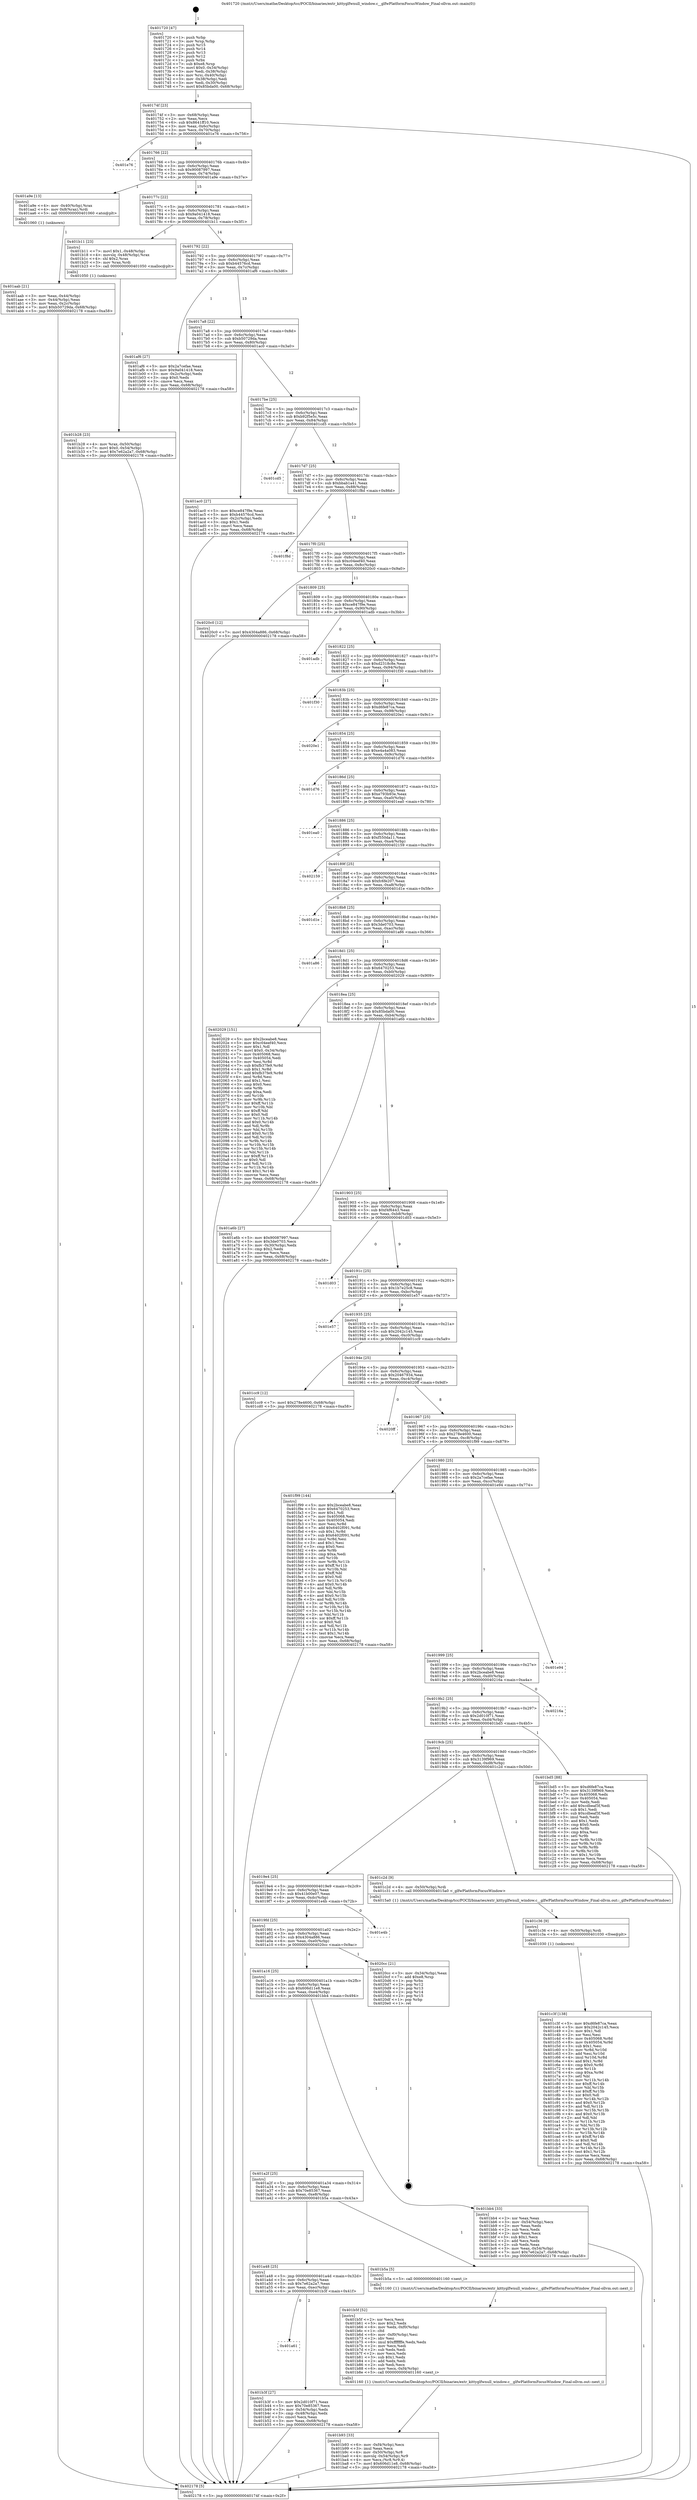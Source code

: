 digraph "0x401720" {
  label = "0x401720 (/mnt/c/Users/mathe/Desktop/tcc/POCII/binaries/extr_kittyglfwnull_window.c__glfwPlatformFocusWindow_Final-ollvm.out::main(0))"
  labelloc = "t"
  node[shape=record]

  Entry [label="",width=0.3,height=0.3,shape=circle,fillcolor=black,style=filled]
  "0x40174f" [label="{
     0x40174f [23]\l
     | [instrs]\l
     &nbsp;&nbsp;0x40174f \<+3\>: mov -0x68(%rbp),%eax\l
     &nbsp;&nbsp;0x401752 \<+2\>: mov %eax,%ecx\l
     &nbsp;&nbsp;0x401754 \<+6\>: sub $0x8641ff10,%ecx\l
     &nbsp;&nbsp;0x40175a \<+3\>: mov %eax,-0x6c(%rbp)\l
     &nbsp;&nbsp;0x40175d \<+3\>: mov %ecx,-0x70(%rbp)\l
     &nbsp;&nbsp;0x401760 \<+6\>: je 0000000000401e76 \<main+0x756\>\l
  }"]
  "0x401e76" [label="{
     0x401e76\l
  }", style=dashed]
  "0x401766" [label="{
     0x401766 [22]\l
     | [instrs]\l
     &nbsp;&nbsp;0x401766 \<+5\>: jmp 000000000040176b \<main+0x4b\>\l
     &nbsp;&nbsp;0x40176b \<+3\>: mov -0x6c(%rbp),%eax\l
     &nbsp;&nbsp;0x40176e \<+5\>: sub $0x90087997,%eax\l
     &nbsp;&nbsp;0x401773 \<+3\>: mov %eax,-0x74(%rbp)\l
     &nbsp;&nbsp;0x401776 \<+6\>: je 0000000000401a9e \<main+0x37e\>\l
  }"]
  Exit [label="",width=0.3,height=0.3,shape=circle,fillcolor=black,style=filled,peripheries=2]
  "0x401a9e" [label="{
     0x401a9e [13]\l
     | [instrs]\l
     &nbsp;&nbsp;0x401a9e \<+4\>: mov -0x40(%rbp),%rax\l
     &nbsp;&nbsp;0x401aa2 \<+4\>: mov 0x8(%rax),%rdi\l
     &nbsp;&nbsp;0x401aa6 \<+5\>: call 0000000000401060 \<atoi@plt\>\l
     | [calls]\l
     &nbsp;&nbsp;0x401060 \{1\} (unknown)\l
  }"]
  "0x40177c" [label="{
     0x40177c [22]\l
     | [instrs]\l
     &nbsp;&nbsp;0x40177c \<+5\>: jmp 0000000000401781 \<main+0x61\>\l
     &nbsp;&nbsp;0x401781 \<+3\>: mov -0x6c(%rbp),%eax\l
     &nbsp;&nbsp;0x401784 \<+5\>: sub $0x9a041418,%eax\l
     &nbsp;&nbsp;0x401789 \<+3\>: mov %eax,-0x78(%rbp)\l
     &nbsp;&nbsp;0x40178c \<+6\>: je 0000000000401b11 \<main+0x3f1\>\l
  }"]
  "0x401c3f" [label="{
     0x401c3f [138]\l
     | [instrs]\l
     &nbsp;&nbsp;0x401c3f \<+5\>: mov $0xd6fe87ca,%eax\l
     &nbsp;&nbsp;0x401c44 \<+5\>: mov $0x2042c145,%ecx\l
     &nbsp;&nbsp;0x401c49 \<+2\>: mov $0x1,%dl\l
     &nbsp;&nbsp;0x401c4b \<+2\>: xor %esi,%esi\l
     &nbsp;&nbsp;0x401c4d \<+8\>: mov 0x405068,%r8d\l
     &nbsp;&nbsp;0x401c55 \<+8\>: mov 0x405054,%r9d\l
     &nbsp;&nbsp;0x401c5d \<+3\>: sub $0x1,%esi\l
     &nbsp;&nbsp;0x401c60 \<+3\>: mov %r8d,%r10d\l
     &nbsp;&nbsp;0x401c63 \<+3\>: add %esi,%r10d\l
     &nbsp;&nbsp;0x401c66 \<+4\>: imul %r10d,%r8d\l
     &nbsp;&nbsp;0x401c6a \<+4\>: and $0x1,%r8d\l
     &nbsp;&nbsp;0x401c6e \<+4\>: cmp $0x0,%r8d\l
     &nbsp;&nbsp;0x401c72 \<+4\>: sete %r11b\l
     &nbsp;&nbsp;0x401c76 \<+4\>: cmp $0xa,%r9d\l
     &nbsp;&nbsp;0x401c7a \<+3\>: setl %bl\l
     &nbsp;&nbsp;0x401c7d \<+3\>: mov %r11b,%r14b\l
     &nbsp;&nbsp;0x401c80 \<+4\>: xor $0xff,%r14b\l
     &nbsp;&nbsp;0x401c84 \<+3\>: mov %bl,%r15b\l
     &nbsp;&nbsp;0x401c87 \<+4\>: xor $0xff,%r15b\l
     &nbsp;&nbsp;0x401c8b \<+3\>: xor $0x0,%dl\l
     &nbsp;&nbsp;0x401c8e \<+3\>: mov %r14b,%r12b\l
     &nbsp;&nbsp;0x401c91 \<+4\>: and $0x0,%r12b\l
     &nbsp;&nbsp;0x401c95 \<+3\>: and %dl,%r11b\l
     &nbsp;&nbsp;0x401c98 \<+3\>: mov %r15b,%r13b\l
     &nbsp;&nbsp;0x401c9b \<+4\>: and $0x0,%r13b\l
     &nbsp;&nbsp;0x401c9f \<+2\>: and %dl,%bl\l
     &nbsp;&nbsp;0x401ca1 \<+3\>: or %r11b,%r12b\l
     &nbsp;&nbsp;0x401ca4 \<+3\>: or %bl,%r13b\l
     &nbsp;&nbsp;0x401ca7 \<+3\>: xor %r13b,%r12b\l
     &nbsp;&nbsp;0x401caa \<+3\>: or %r15b,%r14b\l
     &nbsp;&nbsp;0x401cad \<+4\>: xor $0xff,%r14b\l
     &nbsp;&nbsp;0x401cb1 \<+3\>: or $0x0,%dl\l
     &nbsp;&nbsp;0x401cb4 \<+3\>: and %dl,%r14b\l
     &nbsp;&nbsp;0x401cb7 \<+3\>: or %r14b,%r12b\l
     &nbsp;&nbsp;0x401cba \<+4\>: test $0x1,%r12b\l
     &nbsp;&nbsp;0x401cbe \<+3\>: cmovne %ecx,%eax\l
     &nbsp;&nbsp;0x401cc1 \<+3\>: mov %eax,-0x68(%rbp)\l
     &nbsp;&nbsp;0x401cc4 \<+5\>: jmp 0000000000402178 \<main+0xa58\>\l
  }"]
  "0x401b11" [label="{
     0x401b11 [23]\l
     | [instrs]\l
     &nbsp;&nbsp;0x401b11 \<+7\>: movl $0x1,-0x48(%rbp)\l
     &nbsp;&nbsp;0x401b18 \<+4\>: movslq -0x48(%rbp),%rax\l
     &nbsp;&nbsp;0x401b1c \<+4\>: shl $0x2,%rax\l
     &nbsp;&nbsp;0x401b20 \<+3\>: mov %rax,%rdi\l
     &nbsp;&nbsp;0x401b23 \<+5\>: call 0000000000401050 \<malloc@plt\>\l
     | [calls]\l
     &nbsp;&nbsp;0x401050 \{1\} (unknown)\l
  }"]
  "0x401792" [label="{
     0x401792 [22]\l
     | [instrs]\l
     &nbsp;&nbsp;0x401792 \<+5\>: jmp 0000000000401797 \<main+0x77\>\l
     &nbsp;&nbsp;0x401797 \<+3\>: mov -0x6c(%rbp),%eax\l
     &nbsp;&nbsp;0x40179a \<+5\>: sub $0xb44576cd,%eax\l
     &nbsp;&nbsp;0x40179f \<+3\>: mov %eax,-0x7c(%rbp)\l
     &nbsp;&nbsp;0x4017a2 \<+6\>: je 0000000000401af6 \<main+0x3d6\>\l
  }"]
  "0x401c36" [label="{
     0x401c36 [9]\l
     | [instrs]\l
     &nbsp;&nbsp;0x401c36 \<+4\>: mov -0x50(%rbp),%rdi\l
     &nbsp;&nbsp;0x401c3a \<+5\>: call 0000000000401030 \<free@plt\>\l
     | [calls]\l
     &nbsp;&nbsp;0x401030 \{1\} (unknown)\l
  }"]
  "0x401af6" [label="{
     0x401af6 [27]\l
     | [instrs]\l
     &nbsp;&nbsp;0x401af6 \<+5\>: mov $0x2a7cefae,%eax\l
     &nbsp;&nbsp;0x401afb \<+5\>: mov $0x9a041418,%ecx\l
     &nbsp;&nbsp;0x401b00 \<+3\>: mov -0x2c(%rbp),%edx\l
     &nbsp;&nbsp;0x401b03 \<+3\>: cmp $0x0,%edx\l
     &nbsp;&nbsp;0x401b06 \<+3\>: cmove %ecx,%eax\l
     &nbsp;&nbsp;0x401b09 \<+3\>: mov %eax,-0x68(%rbp)\l
     &nbsp;&nbsp;0x401b0c \<+5\>: jmp 0000000000402178 \<main+0xa58\>\l
  }"]
  "0x4017a8" [label="{
     0x4017a8 [22]\l
     | [instrs]\l
     &nbsp;&nbsp;0x4017a8 \<+5\>: jmp 00000000004017ad \<main+0x8d\>\l
     &nbsp;&nbsp;0x4017ad \<+3\>: mov -0x6c(%rbp),%eax\l
     &nbsp;&nbsp;0x4017b0 \<+5\>: sub $0xb50729da,%eax\l
     &nbsp;&nbsp;0x4017b5 \<+3\>: mov %eax,-0x80(%rbp)\l
     &nbsp;&nbsp;0x4017b8 \<+6\>: je 0000000000401ac0 \<main+0x3a0\>\l
  }"]
  "0x401b93" [label="{
     0x401b93 [33]\l
     | [instrs]\l
     &nbsp;&nbsp;0x401b93 \<+6\>: mov -0xf4(%rbp),%ecx\l
     &nbsp;&nbsp;0x401b99 \<+3\>: imul %eax,%ecx\l
     &nbsp;&nbsp;0x401b9c \<+4\>: mov -0x50(%rbp),%r8\l
     &nbsp;&nbsp;0x401ba0 \<+4\>: movslq -0x54(%rbp),%r9\l
     &nbsp;&nbsp;0x401ba4 \<+4\>: mov %ecx,(%r8,%r9,4)\l
     &nbsp;&nbsp;0x401ba8 \<+7\>: movl $0x606d11e8,-0x68(%rbp)\l
     &nbsp;&nbsp;0x401baf \<+5\>: jmp 0000000000402178 \<main+0xa58\>\l
  }"]
  "0x401ac0" [label="{
     0x401ac0 [27]\l
     | [instrs]\l
     &nbsp;&nbsp;0x401ac0 \<+5\>: mov $0xce847f9e,%eax\l
     &nbsp;&nbsp;0x401ac5 \<+5\>: mov $0xb44576cd,%ecx\l
     &nbsp;&nbsp;0x401aca \<+3\>: mov -0x2c(%rbp),%edx\l
     &nbsp;&nbsp;0x401acd \<+3\>: cmp $0x1,%edx\l
     &nbsp;&nbsp;0x401ad0 \<+3\>: cmovl %ecx,%eax\l
     &nbsp;&nbsp;0x401ad3 \<+3\>: mov %eax,-0x68(%rbp)\l
     &nbsp;&nbsp;0x401ad6 \<+5\>: jmp 0000000000402178 \<main+0xa58\>\l
  }"]
  "0x4017be" [label="{
     0x4017be [25]\l
     | [instrs]\l
     &nbsp;&nbsp;0x4017be \<+5\>: jmp 00000000004017c3 \<main+0xa3\>\l
     &nbsp;&nbsp;0x4017c3 \<+3\>: mov -0x6c(%rbp),%eax\l
     &nbsp;&nbsp;0x4017c6 \<+5\>: sub $0xb92f5e5c,%eax\l
     &nbsp;&nbsp;0x4017cb \<+6\>: mov %eax,-0x84(%rbp)\l
     &nbsp;&nbsp;0x4017d1 \<+6\>: je 0000000000401cd5 \<main+0x5b5\>\l
  }"]
  "0x401b5f" [label="{
     0x401b5f [52]\l
     | [instrs]\l
     &nbsp;&nbsp;0x401b5f \<+2\>: xor %ecx,%ecx\l
     &nbsp;&nbsp;0x401b61 \<+5\>: mov $0x2,%edx\l
     &nbsp;&nbsp;0x401b66 \<+6\>: mov %edx,-0xf0(%rbp)\l
     &nbsp;&nbsp;0x401b6c \<+1\>: cltd\l
     &nbsp;&nbsp;0x401b6d \<+6\>: mov -0xf0(%rbp),%esi\l
     &nbsp;&nbsp;0x401b73 \<+2\>: idiv %esi\l
     &nbsp;&nbsp;0x401b75 \<+6\>: imul $0xfffffffe,%edx,%edx\l
     &nbsp;&nbsp;0x401b7b \<+2\>: mov %ecx,%edi\l
     &nbsp;&nbsp;0x401b7d \<+2\>: sub %edx,%edi\l
     &nbsp;&nbsp;0x401b7f \<+2\>: mov %ecx,%edx\l
     &nbsp;&nbsp;0x401b81 \<+3\>: sub $0x1,%edx\l
     &nbsp;&nbsp;0x401b84 \<+2\>: add %edx,%edi\l
     &nbsp;&nbsp;0x401b86 \<+2\>: sub %edi,%ecx\l
     &nbsp;&nbsp;0x401b88 \<+6\>: mov %ecx,-0xf4(%rbp)\l
     &nbsp;&nbsp;0x401b8e \<+5\>: call 0000000000401160 \<next_i\>\l
     | [calls]\l
     &nbsp;&nbsp;0x401160 \{1\} (/mnt/c/Users/mathe/Desktop/tcc/POCII/binaries/extr_kittyglfwnull_window.c__glfwPlatformFocusWindow_Final-ollvm.out::next_i)\l
  }"]
  "0x401cd5" [label="{
     0x401cd5\l
  }", style=dashed]
  "0x4017d7" [label="{
     0x4017d7 [25]\l
     | [instrs]\l
     &nbsp;&nbsp;0x4017d7 \<+5\>: jmp 00000000004017dc \<main+0xbc\>\l
     &nbsp;&nbsp;0x4017dc \<+3\>: mov -0x6c(%rbp),%eax\l
     &nbsp;&nbsp;0x4017df \<+5\>: sub $0xbbab1a41,%eax\l
     &nbsp;&nbsp;0x4017e4 \<+6\>: mov %eax,-0x88(%rbp)\l
     &nbsp;&nbsp;0x4017ea \<+6\>: je 0000000000401f8d \<main+0x86d\>\l
  }"]
  "0x401a61" [label="{
     0x401a61\l
  }", style=dashed]
  "0x401f8d" [label="{
     0x401f8d\l
  }", style=dashed]
  "0x4017f0" [label="{
     0x4017f0 [25]\l
     | [instrs]\l
     &nbsp;&nbsp;0x4017f0 \<+5\>: jmp 00000000004017f5 \<main+0xd5\>\l
     &nbsp;&nbsp;0x4017f5 \<+3\>: mov -0x6c(%rbp),%eax\l
     &nbsp;&nbsp;0x4017f8 \<+5\>: sub $0xc04eef40,%eax\l
     &nbsp;&nbsp;0x4017fd \<+6\>: mov %eax,-0x8c(%rbp)\l
     &nbsp;&nbsp;0x401803 \<+6\>: je 00000000004020c0 \<main+0x9a0\>\l
  }"]
  "0x401b3f" [label="{
     0x401b3f [27]\l
     | [instrs]\l
     &nbsp;&nbsp;0x401b3f \<+5\>: mov $0x2d010f71,%eax\l
     &nbsp;&nbsp;0x401b44 \<+5\>: mov $0x70e85367,%ecx\l
     &nbsp;&nbsp;0x401b49 \<+3\>: mov -0x54(%rbp),%edx\l
     &nbsp;&nbsp;0x401b4c \<+3\>: cmp -0x48(%rbp),%edx\l
     &nbsp;&nbsp;0x401b4f \<+3\>: cmovl %ecx,%eax\l
     &nbsp;&nbsp;0x401b52 \<+3\>: mov %eax,-0x68(%rbp)\l
     &nbsp;&nbsp;0x401b55 \<+5\>: jmp 0000000000402178 \<main+0xa58\>\l
  }"]
  "0x4020c0" [label="{
     0x4020c0 [12]\l
     | [instrs]\l
     &nbsp;&nbsp;0x4020c0 \<+7\>: movl $0x4304a886,-0x68(%rbp)\l
     &nbsp;&nbsp;0x4020c7 \<+5\>: jmp 0000000000402178 \<main+0xa58\>\l
  }"]
  "0x401809" [label="{
     0x401809 [25]\l
     | [instrs]\l
     &nbsp;&nbsp;0x401809 \<+5\>: jmp 000000000040180e \<main+0xee\>\l
     &nbsp;&nbsp;0x40180e \<+3\>: mov -0x6c(%rbp),%eax\l
     &nbsp;&nbsp;0x401811 \<+5\>: sub $0xce847f9e,%eax\l
     &nbsp;&nbsp;0x401816 \<+6\>: mov %eax,-0x90(%rbp)\l
     &nbsp;&nbsp;0x40181c \<+6\>: je 0000000000401adb \<main+0x3bb\>\l
  }"]
  "0x401a48" [label="{
     0x401a48 [25]\l
     | [instrs]\l
     &nbsp;&nbsp;0x401a48 \<+5\>: jmp 0000000000401a4d \<main+0x32d\>\l
     &nbsp;&nbsp;0x401a4d \<+3\>: mov -0x6c(%rbp),%eax\l
     &nbsp;&nbsp;0x401a50 \<+5\>: sub $0x7e62a2a7,%eax\l
     &nbsp;&nbsp;0x401a55 \<+6\>: mov %eax,-0xec(%rbp)\l
     &nbsp;&nbsp;0x401a5b \<+6\>: je 0000000000401b3f \<main+0x41f\>\l
  }"]
  "0x401adb" [label="{
     0x401adb\l
  }", style=dashed]
  "0x401822" [label="{
     0x401822 [25]\l
     | [instrs]\l
     &nbsp;&nbsp;0x401822 \<+5\>: jmp 0000000000401827 \<main+0x107\>\l
     &nbsp;&nbsp;0x401827 \<+3\>: mov -0x6c(%rbp),%eax\l
     &nbsp;&nbsp;0x40182a \<+5\>: sub $0xd2318c8e,%eax\l
     &nbsp;&nbsp;0x40182f \<+6\>: mov %eax,-0x94(%rbp)\l
     &nbsp;&nbsp;0x401835 \<+6\>: je 0000000000401f30 \<main+0x810\>\l
  }"]
  "0x401b5a" [label="{
     0x401b5a [5]\l
     | [instrs]\l
     &nbsp;&nbsp;0x401b5a \<+5\>: call 0000000000401160 \<next_i\>\l
     | [calls]\l
     &nbsp;&nbsp;0x401160 \{1\} (/mnt/c/Users/mathe/Desktop/tcc/POCII/binaries/extr_kittyglfwnull_window.c__glfwPlatformFocusWindow_Final-ollvm.out::next_i)\l
  }"]
  "0x401f30" [label="{
     0x401f30\l
  }", style=dashed]
  "0x40183b" [label="{
     0x40183b [25]\l
     | [instrs]\l
     &nbsp;&nbsp;0x40183b \<+5\>: jmp 0000000000401840 \<main+0x120\>\l
     &nbsp;&nbsp;0x401840 \<+3\>: mov -0x6c(%rbp),%eax\l
     &nbsp;&nbsp;0x401843 \<+5\>: sub $0xd6fe87ca,%eax\l
     &nbsp;&nbsp;0x401848 \<+6\>: mov %eax,-0x98(%rbp)\l
     &nbsp;&nbsp;0x40184e \<+6\>: je 00000000004020e1 \<main+0x9c1\>\l
  }"]
  "0x401a2f" [label="{
     0x401a2f [25]\l
     | [instrs]\l
     &nbsp;&nbsp;0x401a2f \<+5\>: jmp 0000000000401a34 \<main+0x314\>\l
     &nbsp;&nbsp;0x401a34 \<+3\>: mov -0x6c(%rbp),%eax\l
     &nbsp;&nbsp;0x401a37 \<+5\>: sub $0x70e85367,%eax\l
     &nbsp;&nbsp;0x401a3c \<+6\>: mov %eax,-0xe8(%rbp)\l
     &nbsp;&nbsp;0x401a42 \<+6\>: je 0000000000401b5a \<main+0x43a\>\l
  }"]
  "0x4020e1" [label="{
     0x4020e1\l
  }", style=dashed]
  "0x401854" [label="{
     0x401854 [25]\l
     | [instrs]\l
     &nbsp;&nbsp;0x401854 \<+5\>: jmp 0000000000401859 \<main+0x139\>\l
     &nbsp;&nbsp;0x401859 \<+3\>: mov -0x6c(%rbp),%eax\l
     &nbsp;&nbsp;0x40185c \<+5\>: sub $0xe4a4a083,%eax\l
     &nbsp;&nbsp;0x401861 \<+6\>: mov %eax,-0x9c(%rbp)\l
     &nbsp;&nbsp;0x401867 \<+6\>: je 0000000000401d76 \<main+0x656\>\l
  }"]
  "0x401bb4" [label="{
     0x401bb4 [33]\l
     | [instrs]\l
     &nbsp;&nbsp;0x401bb4 \<+2\>: xor %eax,%eax\l
     &nbsp;&nbsp;0x401bb6 \<+3\>: mov -0x54(%rbp),%ecx\l
     &nbsp;&nbsp;0x401bb9 \<+2\>: mov %eax,%edx\l
     &nbsp;&nbsp;0x401bbb \<+2\>: sub %ecx,%edx\l
     &nbsp;&nbsp;0x401bbd \<+2\>: mov %eax,%ecx\l
     &nbsp;&nbsp;0x401bbf \<+3\>: sub $0x1,%ecx\l
     &nbsp;&nbsp;0x401bc2 \<+2\>: add %ecx,%edx\l
     &nbsp;&nbsp;0x401bc4 \<+2\>: sub %edx,%eax\l
     &nbsp;&nbsp;0x401bc6 \<+3\>: mov %eax,-0x54(%rbp)\l
     &nbsp;&nbsp;0x401bc9 \<+7\>: movl $0x7e62a2a7,-0x68(%rbp)\l
     &nbsp;&nbsp;0x401bd0 \<+5\>: jmp 0000000000402178 \<main+0xa58\>\l
  }"]
  "0x401d76" [label="{
     0x401d76\l
  }", style=dashed]
  "0x40186d" [label="{
     0x40186d [25]\l
     | [instrs]\l
     &nbsp;&nbsp;0x40186d \<+5\>: jmp 0000000000401872 \<main+0x152\>\l
     &nbsp;&nbsp;0x401872 \<+3\>: mov -0x6c(%rbp),%eax\l
     &nbsp;&nbsp;0x401875 \<+5\>: sub $0xe793b93e,%eax\l
     &nbsp;&nbsp;0x40187a \<+6\>: mov %eax,-0xa0(%rbp)\l
     &nbsp;&nbsp;0x401880 \<+6\>: je 0000000000401ea0 \<main+0x780\>\l
  }"]
  "0x401a16" [label="{
     0x401a16 [25]\l
     | [instrs]\l
     &nbsp;&nbsp;0x401a16 \<+5\>: jmp 0000000000401a1b \<main+0x2fb\>\l
     &nbsp;&nbsp;0x401a1b \<+3\>: mov -0x6c(%rbp),%eax\l
     &nbsp;&nbsp;0x401a1e \<+5\>: sub $0x606d11e8,%eax\l
     &nbsp;&nbsp;0x401a23 \<+6\>: mov %eax,-0xe4(%rbp)\l
     &nbsp;&nbsp;0x401a29 \<+6\>: je 0000000000401bb4 \<main+0x494\>\l
  }"]
  "0x401ea0" [label="{
     0x401ea0\l
  }", style=dashed]
  "0x401886" [label="{
     0x401886 [25]\l
     | [instrs]\l
     &nbsp;&nbsp;0x401886 \<+5\>: jmp 000000000040188b \<main+0x16b\>\l
     &nbsp;&nbsp;0x40188b \<+3\>: mov -0x6c(%rbp),%eax\l
     &nbsp;&nbsp;0x40188e \<+5\>: sub $0xf550da11,%eax\l
     &nbsp;&nbsp;0x401893 \<+6\>: mov %eax,-0xa4(%rbp)\l
     &nbsp;&nbsp;0x401899 \<+6\>: je 0000000000402159 \<main+0xa39\>\l
  }"]
  "0x4020cc" [label="{
     0x4020cc [21]\l
     | [instrs]\l
     &nbsp;&nbsp;0x4020cc \<+3\>: mov -0x34(%rbp),%eax\l
     &nbsp;&nbsp;0x4020cf \<+7\>: add $0xe8,%rsp\l
     &nbsp;&nbsp;0x4020d6 \<+1\>: pop %rbx\l
     &nbsp;&nbsp;0x4020d7 \<+2\>: pop %r12\l
     &nbsp;&nbsp;0x4020d9 \<+2\>: pop %r13\l
     &nbsp;&nbsp;0x4020db \<+2\>: pop %r14\l
     &nbsp;&nbsp;0x4020dd \<+2\>: pop %r15\l
     &nbsp;&nbsp;0x4020df \<+1\>: pop %rbp\l
     &nbsp;&nbsp;0x4020e0 \<+1\>: ret\l
  }"]
  "0x402159" [label="{
     0x402159\l
  }", style=dashed]
  "0x40189f" [label="{
     0x40189f [25]\l
     | [instrs]\l
     &nbsp;&nbsp;0x40189f \<+5\>: jmp 00000000004018a4 \<main+0x184\>\l
     &nbsp;&nbsp;0x4018a4 \<+3\>: mov -0x6c(%rbp),%eax\l
     &nbsp;&nbsp;0x4018a7 \<+5\>: sub $0xfc6fe207,%eax\l
     &nbsp;&nbsp;0x4018ac \<+6\>: mov %eax,-0xa8(%rbp)\l
     &nbsp;&nbsp;0x4018b2 \<+6\>: je 0000000000401d1e \<main+0x5fe\>\l
  }"]
  "0x4019fd" [label="{
     0x4019fd [25]\l
     | [instrs]\l
     &nbsp;&nbsp;0x4019fd \<+5\>: jmp 0000000000401a02 \<main+0x2e2\>\l
     &nbsp;&nbsp;0x401a02 \<+3\>: mov -0x6c(%rbp),%eax\l
     &nbsp;&nbsp;0x401a05 \<+5\>: sub $0x4304a886,%eax\l
     &nbsp;&nbsp;0x401a0a \<+6\>: mov %eax,-0xe0(%rbp)\l
     &nbsp;&nbsp;0x401a10 \<+6\>: je 00000000004020cc \<main+0x9ac\>\l
  }"]
  "0x401d1e" [label="{
     0x401d1e\l
  }", style=dashed]
  "0x4018b8" [label="{
     0x4018b8 [25]\l
     | [instrs]\l
     &nbsp;&nbsp;0x4018b8 \<+5\>: jmp 00000000004018bd \<main+0x19d\>\l
     &nbsp;&nbsp;0x4018bd \<+3\>: mov -0x6c(%rbp),%eax\l
     &nbsp;&nbsp;0x4018c0 \<+5\>: sub $0x3de0703,%eax\l
     &nbsp;&nbsp;0x4018c5 \<+6\>: mov %eax,-0xac(%rbp)\l
     &nbsp;&nbsp;0x4018cb \<+6\>: je 0000000000401a86 \<main+0x366\>\l
  }"]
  "0x401e4b" [label="{
     0x401e4b\l
  }", style=dashed]
  "0x401a86" [label="{
     0x401a86\l
  }", style=dashed]
  "0x4018d1" [label="{
     0x4018d1 [25]\l
     | [instrs]\l
     &nbsp;&nbsp;0x4018d1 \<+5\>: jmp 00000000004018d6 \<main+0x1b6\>\l
     &nbsp;&nbsp;0x4018d6 \<+3\>: mov -0x6c(%rbp),%eax\l
     &nbsp;&nbsp;0x4018d9 \<+5\>: sub $0x6470253,%eax\l
     &nbsp;&nbsp;0x4018de \<+6\>: mov %eax,-0xb0(%rbp)\l
     &nbsp;&nbsp;0x4018e4 \<+6\>: je 0000000000402029 \<main+0x909\>\l
  }"]
  "0x4019e4" [label="{
     0x4019e4 [25]\l
     | [instrs]\l
     &nbsp;&nbsp;0x4019e4 \<+5\>: jmp 00000000004019e9 \<main+0x2c9\>\l
     &nbsp;&nbsp;0x4019e9 \<+3\>: mov -0x6c(%rbp),%eax\l
     &nbsp;&nbsp;0x4019ec \<+5\>: sub $0x41b00e07,%eax\l
     &nbsp;&nbsp;0x4019f1 \<+6\>: mov %eax,-0xdc(%rbp)\l
     &nbsp;&nbsp;0x4019f7 \<+6\>: je 0000000000401e4b \<main+0x72b\>\l
  }"]
  "0x402029" [label="{
     0x402029 [151]\l
     | [instrs]\l
     &nbsp;&nbsp;0x402029 \<+5\>: mov $0x2bceabe8,%eax\l
     &nbsp;&nbsp;0x40202e \<+5\>: mov $0xc04eef40,%ecx\l
     &nbsp;&nbsp;0x402033 \<+2\>: mov $0x1,%dl\l
     &nbsp;&nbsp;0x402035 \<+7\>: movl $0x0,-0x34(%rbp)\l
     &nbsp;&nbsp;0x40203c \<+7\>: mov 0x405068,%esi\l
     &nbsp;&nbsp;0x402043 \<+7\>: mov 0x405054,%edi\l
     &nbsp;&nbsp;0x40204a \<+3\>: mov %esi,%r8d\l
     &nbsp;&nbsp;0x40204d \<+7\>: sub $0xfb37fe9,%r8d\l
     &nbsp;&nbsp;0x402054 \<+4\>: sub $0x1,%r8d\l
     &nbsp;&nbsp;0x402058 \<+7\>: add $0xfb37fe9,%r8d\l
     &nbsp;&nbsp;0x40205f \<+4\>: imul %r8d,%esi\l
     &nbsp;&nbsp;0x402063 \<+3\>: and $0x1,%esi\l
     &nbsp;&nbsp;0x402066 \<+3\>: cmp $0x0,%esi\l
     &nbsp;&nbsp;0x402069 \<+4\>: sete %r9b\l
     &nbsp;&nbsp;0x40206d \<+3\>: cmp $0xa,%edi\l
     &nbsp;&nbsp;0x402070 \<+4\>: setl %r10b\l
     &nbsp;&nbsp;0x402074 \<+3\>: mov %r9b,%r11b\l
     &nbsp;&nbsp;0x402077 \<+4\>: xor $0xff,%r11b\l
     &nbsp;&nbsp;0x40207b \<+3\>: mov %r10b,%bl\l
     &nbsp;&nbsp;0x40207e \<+3\>: xor $0xff,%bl\l
     &nbsp;&nbsp;0x402081 \<+3\>: xor $0x0,%dl\l
     &nbsp;&nbsp;0x402084 \<+3\>: mov %r11b,%r14b\l
     &nbsp;&nbsp;0x402087 \<+4\>: and $0x0,%r14b\l
     &nbsp;&nbsp;0x40208b \<+3\>: and %dl,%r9b\l
     &nbsp;&nbsp;0x40208e \<+3\>: mov %bl,%r15b\l
     &nbsp;&nbsp;0x402091 \<+4\>: and $0x0,%r15b\l
     &nbsp;&nbsp;0x402095 \<+3\>: and %dl,%r10b\l
     &nbsp;&nbsp;0x402098 \<+3\>: or %r9b,%r14b\l
     &nbsp;&nbsp;0x40209b \<+3\>: or %r10b,%r15b\l
     &nbsp;&nbsp;0x40209e \<+3\>: xor %r15b,%r14b\l
     &nbsp;&nbsp;0x4020a1 \<+3\>: or %bl,%r11b\l
     &nbsp;&nbsp;0x4020a4 \<+4\>: xor $0xff,%r11b\l
     &nbsp;&nbsp;0x4020a8 \<+3\>: or $0x0,%dl\l
     &nbsp;&nbsp;0x4020ab \<+3\>: and %dl,%r11b\l
     &nbsp;&nbsp;0x4020ae \<+3\>: or %r11b,%r14b\l
     &nbsp;&nbsp;0x4020b1 \<+4\>: test $0x1,%r14b\l
     &nbsp;&nbsp;0x4020b5 \<+3\>: cmovne %ecx,%eax\l
     &nbsp;&nbsp;0x4020b8 \<+3\>: mov %eax,-0x68(%rbp)\l
     &nbsp;&nbsp;0x4020bb \<+5\>: jmp 0000000000402178 \<main+0xa58\>\l
  }"]
  "0x4018ea" [label="{
     0x4018ea [25]\l
     | [instrs]\l
     &nbsp;&nbsp;0x4018ea \<+5\>: jmp 00000000004018ef \<main+0x1cf\>\l
     &nbsp;&nbsp;0x4018ef \<+3\>: mov -0x6c(%rbp),%eax\l
     &nbsp;&nbsp;0x4018f2 \<+5\>: sub $0x85bda00,%eax\l
     &nbsp;&nbsp;0x4018f7 \<+6\>: mov %eax,-0xb4(%rbp)\l
     &nbsp;&nbsp;0x4018fd \<+6\>: je 0000000000401a6b \<main+0x34b\>\l
  }"]
  "0x401c2d" [label="{
     0x401c2d [9]\l
     | [instrs]\l
     &nbsp;&nbsp;0x401c2d \<+4\>: mov -0x50(%rbp),%rdi\l
     &nbsp;&nbsp;0x401c31 \<+5\>: call 00000000004015a0 \<_glfwPlatformFocusWindow\>\l
     | [calls]\l
     &nbsp;&nbsp;0x4015a0 \{1\} (/mnt/c/Users/mathe/Desktop/tcc/POCII/binaries/extr_kittyglfwnull_window.c__glfwPlatformFocusWindow_Final-ollvm.out::_glfwPlatformFocusWindow)\l
  }"]
  "0x401a6b" [label="{
     0x401a6b [27]\l
     | [instrs]\l
     &nbsp;&nbsp;0x401a6b \<+5\>: mov $0x90087997,%eax\l
     &nbsp;&nbsp;0x401a70 \<+5\>: mov $0x3de0703,%ecx\l
     &nbsp;&nbsp;0x401a75 \<+3\>: mov -0x30(%rbp),%edx\l
     &nbsp;&nbsp;0x401a78 \<+3\>: cmp $0x2,%edx\l
     &nbsp;&nbsp;0x401a7b \<+3\>: cmovne %ecx,%eax\l
     &nbsp;&nbsp;0x401a7e \<+3\>: mov %eax,-0x68(%rbp)\l
     &nbsp;&nbsp;0x401a81 \<+5\>: jmp 0000000000402178 \<main+0xa58\>\l
  }"]
  "0x401903" [label="{
     0x401903 [25]\l
     | [instrs]\l
     &nbsp;&nbsp;0x401903 \<+5\>: jmp 0000000000401908 \<main+0x1e8\>\l
     &nbsp;&nbsp;0x401908 \<+3\>: mov -0x6c(%rbp),%eax\l
     &nbsp;&nbsp;0x40190b \<+5\>: sub $0xf4f6443,%eax\l
     &nbsp;&nbsp;0x401910 \<+6\>: mov %eax,-0xb8(%rbp)\l
     &nbsp;&nbsp;0x401916 \<+6\>: je 0000000000401d03 \<main+0x5e3\>\l
  }"]
  "0x402178" [label="{
     0x402178 [5]\l
     | [instrs]\l
     &nbsp;&nbsp;0x402178 \<+5\>: jmp 000000000040174f \<main+0x2f\>\l
  }"]
  "0x401720" [label="{
     0x401720 [47]\l
     | [instrs]\l
     &nbsp;&nbsp;0x401720 \<+1\>: push %rbp\l
     &nbsp;&nbsp;0x401721 \<+3\>: mov %rsp,%rbp\l
     &nbsp;&nbsp;0x401724 \<+2\>: push %r15\l
     &nbsp;&nbsp;0x401726 \<+2\>: push %r14\l
     &nbsp;&nbsp;0x401728 \<+2\>: push %r13\l
     &nbsp;&nbsp;0x40172a \<+2\>: push %r12\l
     &nbsp;&nbsp;0x40172c \<+1\>: push %rbx\l
     &nbsp;&nbsp;0x40172d \<+7\>: sub $0xe8,%rsp\l
     &nbsp;&nbsp;0x401734 \<+7\>: movl $0x0,-0x34(%rbp)\l
     &nbsp;&nbsp;0x40173b \<+3\>: mov %edi,-0x38(%rbp)\l
     &nbsp;&nbsp;0x40173e \<+4\>: mov %rsi,-0x40(%rbp)\l
     &nbsp;&nbsp;0x401742 \<+3\>: mov -0x38(%rbp),%edi\l
     &nbsp;&nbsp;0x401745 \<+3\>: mov %edi,-0x30(%rbp)\l
     &nbsp;&nbsp;0x401748 \<+7\>: movl $0x85bda00,-0x68(%rbp)\l
  }"]
  "0x401aab" [label="{
     0x401aab [21]\l
     | [instrs]\l
     &nbsp;&nbsp;0x401aab \<+3\>: mov %eax,-0x44(%rbp)\l
     &nbsp;&nbsp;0x401aae \<+3\>: mov -0x44(%rbp),%eax\l
     &nbsp;&nbsp;0x401ab1 \<+3\>: mov %eax,-0x2c(%rbp)\l
     &nbsp;&nbsp;0x401ab4 \<+7\>: movl $0xb50729da,-0x68(%rbp)\l
     &nbsp;&nbsp;0x401abb \<+5\>: jmp 0000000000402178 \<main+0xa58\>\l
  }"]
  "0x401b28" [label="{
     0x401b28 [23]\l
     | [instrs]\l
     &nbsp;&nbsp;0x401b28 \<+4\>: mov %rax,-0x50(%rbp)\l
     &nbsp;&nbsp;0x401b2c \<+7\>: movl $0x0,-0x54(%rbp)\l
     &nbsp;&nbsp;0x401b33 \<+7\>: movl $0x7e62a2a7,-0x68(%rbp)\l
     &nbsp;&nbsp;0x401b3a \<+5\>: jmp 0000000000402178 \<main+0xa58\>\l
  }"]
  "0x4019cb" [label="{
     0x4019cb [25]\l
     | [instrs]\l
     &nbsp;&nbsp;0x4019cb \<+5\>: jmp 00000000004019d0 \<main+0x2b0\>\l
     &nbsp;&nbsp;0x4019d0 \<+3\>: mov -0x6c(%rbp),%eax\l
     &nbsp;&nbsp;0x4019d3 \<+5\>: sub $0x3139f969,%eax\l
     &nbsp;&nbsp;0x4019d8 \<+6\>: mov %eax,-0xd8(%rbp)\l
     &nbsp;&nbsp;0x4019de \<+6\>: je 0000000000401c2d \<main+0x50d\>\l
  }"]
  "0x401d03" [label="{
     0x401d03\l
  }", style=dashed]
  "0x40191c" [label="{
     0x40191c [25]\l
     | [instrs]\l
     &nbsp;&nbsp;0x40191c \<+5\>: jmp 0000000000401921 \<main+0x201\>\l
     &nbsp;&nbsp;0x401921 \<+3\>: mov -0x6c(%rbp),%eax\l
     &nbsp;&nbsp;0x401924 \<+5\>: sub $0x1b7e25c8,%eax\l
     &nbsp;&nbsp;0x401929 \<+6\>: mov %eax,-0xbc(%rbp)\l
     &nbsp;&nbsp;0x40192f \<+6\>: je 0000000000401e57 \<main+0x737\>\l
  }"]
  "0x401bd5" [label="{
     0x401bd5 [88]\l
     | [instrs]\l
     &nbsp;&nbsp;0x401bd5 \<+5\>: mov $0xd6fe87ca,%eax\l
     &nbsp;&nbsp;0x401bda \<+5\>: mov $0x3139f969,%ecx\l
     &nbsp;&nbsp;0x401bdf \<+7\>: mov 0x405068,%edx\l
     &nbsp;&nbsp;0x401be6 \<+7\>: mov 0x405054,%esi\l
     &nbsp;&nbsp;0x401bed \<+2\>: mov %edx,%edi\l
     &nbsp;&nbsp;0x401bef \<+6\>: add $0xcdbeaf3f,%edi\l
     &nbsp;&nbsp;0x401bf5 \<+3\>: sub $0x1,%edi\l
     &nbsp;&nbsp;0x401bf8 \<+6\>: sub $0xcdbeaf3f,%edi\l
     &nbsp;&nbsp;0x401bfe \<+3\>: imul %edi,%edx\l
     &nbsp;&nbsp;0x401c01 \<+3\>: and $0x1,%edx\l
     &nbsp;&nbsp;0x401c04 \<+3\>: cmp $0x0,%edx\l
     &nbsp;&nbsp;0x401c07 \<+4\>: sete %r8b\l
     &nbsp;&nbsp;0x401c0b \<+3\>: cmp $0xa,%esi\l
     &nbsp;&nbsp;0x401c0e \<+4\>: setl %r9b\l
     &nbsp;&nbsp;0x401c12 \<+3\>: mov %r8b,%r10b\l
     &nbsp;&nbsp;0x401c15 \<+3\>: and %r9b,%r10b\l
     &nbsp;&nbsp;0x401c18 \<+3\>: xor %r9b,%r8b\l
     &nbsp;&nbsp;0x401c1b \<+3\>: or %r8b,%r10b\l
     &nbsp;&nbsp;0x401c1e \<+4\>: test $0x1,%r10b\l
     &nbsp;&nbsp;0x401c22 \<+3\>: cmovne %ecx,%eax\l
     &nbsp;&nbsp;0x401c25 \<+3\>: mov %eax,-0x68(%rbp)\l
     &nbsp;&nbsp;0x401c28 \<+5\>: jmp 0000000000402178 \<main+0xa58\>\l
  }"]
  "0x401e57" [label="{
     0x401e57\l
  }", style=dashed]
  "0x401935" [label="{
     0x401935 [25]\l
     | [instrs]\l
     &nbsp;&nbsp;0x401935 \<+5\>: jmp 000000000040193a \<main+0x21a\>\l
     &nbsp;&nbsp;0x40193a \<+3\>: mov -0x6c(%rbp),%eax\l
     &nbsp;&nbsp;0x40193d \<+5\>: sub $0x2042c145,%eax\l
     &nbsp;&nbsp;0x401942 \<+6\>: mov %eax,-0xc0(%rbp)\l
     &nbsp;&nbsp;0x401948 \<+6\>: je 0000000000401cc9 \<main+0x5a9\>\l
  }"]
  "0x4019b2" [label="{
     0x4019b2 [25]\l
     | [instrs]\l
     &nbsp;&nbsp;0x4019b2 \<+5\>: jmp 00000000004019b7 \<main+0x297\>\l
     &nbsp;&nbsp;0x4019b7 \<+3\>: mov -0x6c(%rbp),%eax\l
     &nbsp;&nbsp;0x4019ba \<+5\>: sub $0x2d010f71,%eax\l
     &nbsp;&nbsp;0x4019bf \<+6\>: mov %eax,-0xd4(%rbp)\l
     &nbsp;&nbsp;0x4019c5 \<+6\>: je 0000000000401bd5 \<main+0x4b5\>\l
  }"]
  "0x401cc9" [label="{
     0x401cc9 [12]\l
     | [instrs]\l
     &nbsp;&nbsp;0x401cc9 \<+7\>: movl $0x278e4600,-0x68(%rbp)\l
     &nbsp;&nbsp;0x401cd0 \<+5\>: jmp 0000000000402178 \<main+0xa58\>\l
  }"]
  "0x40194e" [label="{
     0x40194e [25]\l
     | [instrs]\l
     &nbsp;&nbsp;0x40194e \<+5\>: jmp 0000000000401953 \<main+0x233\>\l
     &nbsp;&nbsp;0x401953 \<+3\>: mov -0x6c(%rbp),%eax\l
     &nbsp;&nbsp;0x401956 \<+5\>: sub $0x20467934,%eax\l
     &nbsp;&nbsp;0x40195b \<+6\>: mov %eax,-0xc4(%rbp)\l
     &nbsp;&nbsp;0x401961 \<+6\>: je 00000000004020ff \<main+0x9df\>\l
  }"]
  "0x40216a" [label="{
     0x40216a\l
  }", style=dashed]
  "0x4020ff" [label="{
     0x4020ff\l
  }", style=dashed]
  "0x401967" [label="{
     0x401967 [25]\l
     | [instrs]\l
     &nbsp;&nbsp;0x401967 \<+5\>: jmp 000000000040196c \<main+0x24c\>\l
     &nbsp;&nbsp;0x40196c \<+3\>: mov -0x6c(%rbp),%eax\l
     &nbsp;&nbsp;0x40196f \<+5\>: sub $0x278e4600,%eax\l
     &nbsp;&nbsp;0x401974 \<+6\>: mov %eax,-0xc8(%rbp)\l
     &nbsp;&nbsp;0x40197a \<+6\>: je 0000000000401f99 \<main+0x879\>\l
  }"]
  "0x401999" [label="{
     0x401999 [25]\l
     | [instrs]\l
     &nbsp;&nbsp;0x401999 \<+5\>: jmp 000000000040199e \<main+0x27e\>\l
     &nbsp;&nbsp;0x40199e \<+3\>: mov -0x6c(%rbp),%eax\l
     &nbsp;&nbsp;0x4019a1 \<+5\>: sub $0x2bceabe8,%eax\l
     &nbsp;&nbsp;0x4019a6 \<+6\>: mov %eax,-0xd0(%rbp)\l
     &nbsp;&nbsp;0x4019ac \<+6\>: je 000000000040216a \<main+0xa4a\>\l
  }"]
  "0x401f99" [label="{
     0x401f99 [144]\l
     | [instrs]\l
     &nbsp;&nbsp;0x401f99 \<+5\>: mov $0x2bceabe8,%eax\l
     &nbsp;&nbsp;0x401f9e \<+5\>: mov $0x6470253,%ecx\l
     &nbsp;&nbsp;0x401fa3 \<+2\>: mov $0x1,%dl\l
     &nbsp;&nbsp;0x401fa5 \<+7\>: mov 0x405068,%esi\l
     &nbsp;&nbsp;0x401fac \<+7\>: mov 0x405054,%edi\l
     &nbsp;&nbsp;0x401fb3 \<+3\>: mov %esi,%r8d\l
     &nbsp;&nbsp;0x401fb6 \<+7\>: add $0x6402f091,%r8d\l
     &nbsp;&nbsp;0x401fbd \<+4\>: sub $0x1,%r8d\l
     &nbsp;&nbsp;0x401fc1 \<+7\>: sub $0x6402f091,%r8d\l
     &nbsp;&nbsp;0x401fc8 \<+4\>: imul %r8d,%esi\l
     &nbsp;&nbsp;0x401fcc \<+3\>: and $0x1,%esi\l
     &nbsp;&nbsp;0x401fcf \<+3\>: cmp $0x0,%esi\l
     &nbsp;&nbsp;0x401fd2 \<+4\>: sete %r9b\l
     &nbsp;&nbsp;0x401fd6 \<+3\>: cmp $0xa,%edi\l
     &nbsp;&nbsp;0x401fd9 \<+4\>: setl %r10b\l
     &nbsp;&nbsp;0x401fdd \<+3\>: mov %r9b,%r11b\l
     &nbsp;&nbsp;0x401fe0 \<+4\>: xor $0xff,%r11b\l
     &nbsp;&nbsp;0x401fe4 \<+3\>: mov %r10b,%bl\l
     &nbsp;&nbsp;0x401fe7 \<+3\>: xor $0xff,%bl\l
     &nbsp;&nbsp;0x401fea \<+3\>: xor $0x0,%dl\l
     &nbsp;&nbsp;0x401fed \<+3\>: mov %r11b,%r14b\l
     &nbsp;&nbsp;0x401ff0 \<+4\>: and $0x0,%r14b\l
     &nbsp;&nbsp;0x401ff4 \<+3\>: and %dl,%r9b\l
     &nbsp;&nbsp;0x401ff7 \<+3\>: mov %bl,%r15b\l
     &nbsp;&nbsp;0x401ffa \<+4\>: and $0x0,%r15b\l
     &nbsp;&nbsp;0x401ffe \<+3\>: and %dl,%r10b\l
     &nbsp;&nbsp;0x402001 \<+3\>: or %r9b,%r14b\l
     &nbsp;&nbsp;0x402004 \<+3\>: or %r10b,%r15b\l
     &nbsp;&nbsp;0x402007 \<+3\>: xor %r15b,%r14b\l
     &nbsp;&nbsp;0x40200a \<+3\>: or %bl,%r11b\l
     &nbsp;&nbsp;0x40200d \<+4\>: xor $0xff,%r11b\l
     &nbsp;&nbsp;0x402011 \<+3\>: or $0x0,%dl\l
     &nbsp;&nbsp;0x402014 \<+3\>: and %dl,%r11b\l
     &nbsp;&nbsp;0x402017 \<+3\>: or %r11b,%r14b\l
     &nbsp;&nbsp;0x40201a \<+4\>: test $0x1,%r14b\l
     &nbsp;&nbsp;0x40201e \<+3\>: cmovne %ecx,%eax\l
     &nbsp;&nbsp;0x402021 \<+3\>: mov %eax,-0x68(%rbp)\l
     &nbsp;&nbsp;0x402024 \<+5\>: jmp 0000000000402178 \<main+0xa58\>\l
  }"]
  "0x401980" [label="{
     0x401980 [25]\l
     | [instrs]\l
     &nbsp;&nbsp;0x401980 \<+5\>: jmp 0000000000401985 \<main+0x265\>\l
     &nbsp;&nbsp;0x401985 \<+3\>: mov -0x6c(%rbp),%eax\l
     &nbsp;&nbsp;0x401988 \<+5\>: sub $0x2a7cefae,%eax\l
     &nbsp;&nbsp;0x40198d \<+6\>: mov %eax,-0xcc(%rbp)\l
     &nbsp;&nbsp;0x401993 \<+6\>: je 0000000000401e94 \<main+0x774\>\l
  }"]
  "0x401e94" [label="{
     0x401e94\l
  }", style=dashed]
  Entry -> "0x401720" [label=" 1"]
  "0x40174f" -> "0x401e76" [label=" 0"]
  "0x40174f" -> "0x401766" [label=" 16"]
  "0x4020cc" -> Exit [label=" 1"]
  "0x401766" -> "0x401a9e" [label=" 1"]
  "0x401766" -> "0x40177c" [label=" 15"]
  "0x4020c0" -> "0x402178" [label=" 1"]
  "0x40177c" -> "0x401b11" [label=" 1"]
  "0x40177c" -> "0x401792" [label=" 14"]
  "0x402029" -> "0x402178" [label=" 1"]
  "0x401792" -> "0x401af6" [label=" 1"]
  "0x401792" -> "0x4017a8" [label=" 13"]
  "0x401f99" -> "0x402178" [label=" 1"]
  "0x4017a8" -> "0x401ac0" [label=" 1"]
  "0x4017a8" -> "0x4017be" [label=" 12"]
  "0x401cc9" -> "0x402178" [label=" 1"]
  "0x4017be" -> "0x401cd5" [label=" 0"]
  "0x4017be" -> "0x4017d7" [label=" 12"]
  "0x401c3f" -> "0x402178" [label=" 1"]
  "0x4017d7" -> "0x401f8d" [label=" 0"]
  "0x4017d7" -> "0x4017f0" [label=" 12"]
  "0x401c36" -> "0x401c3f" [label=" 1"]
  "0x4017f0" -> "0x4020c0" [label=" 1"]
  "0x4017f0" -> "0x401809" [label=" 11"]
  "0x401c2d" -> "0x401c36" [label=" 1"]
  "0x401809" -> "0x401adb" [label=" 0"]
  "0x401809" -> "0x401822" [label=" 11"]
  "0x401bb4" -> "0x402178" [label=" 1"]
  "0x401822" -> "0x401f30" [label=" 0"]
  "0x401822" -> "0x40183b" [label=" 11"]
  "0x401b93" -> "0x402178" [label=" 1"]
  "0x40183b" -> "0x4020e1" [label=" 0"]
  "0x40183b" -> "0x401854" [label=" 11"]
  "0x401b5a" -> "0x401b5f" [label=" 1"]
  "0x401854" -> "0x401d76" [label=" 0"]
  "0x401854" -> "0x40186d" [label=" 11"]
  "0x401b3f" -> "0x402178" [label=" 2"]
  "0x40186d" -> "0x401ea0" [label=" 0"]
  "0x40186d" -> "0x401886" [label=" 11"]
  "0x401a48" -> "0x401b3f" [label=" 2"]
  "0x401886" -> "0x402159" [label=" 0"]
  "0x401886" -> "0x40189f" [label=" 11"]
  "0x401bd5" -> "0x402178" [label=" 1"]
  "0x40189f" -> "0x401d1e" [label=" 0"]
  "0x40189f" -> "0x4018b8" [label=" 11"]
  "0x401a2f" -> "0x401b5a" [label=" 1"]
  "0x4018b8" -> "0x401a86" [label=" 0"]
  "0x4018b8" -> "0x4018d1" [label=" 11"]
  "0x401b5f" -> "0x401b93" [label=" 1"]
  "0x4018d1" -> "0x402029" [label=" 1"]
  "0x4018d1" -> "0x4018ea" [label=" 10"]
  "0x401a16" -> "0x401bb4" [label=" 1"]
  "0x4018ea" -> "0x401a6b" [label=" 1"]
  "0x4018ea" -> "0x401903" [label=" 9"]
  "0x401a6b" -> "0x402178" [label=" 1"]
  "0x401720" -> "0x40174f" [label=" 1"]
  "0x402178" -> "0x40174f" [label=" 15"]
  "0x401a9e" -> "0x401aab" [label=" 1"]
  "0x401aab" -> "0x402178" [label=" 1"]
  "0x401ac0" -> "0x402178" [label=" 1"]
  "0x401af6" -> "0x402178" [label=" 1"]
  "0x401b11" -> "0x401b28" [label=" 1"]
  "0x401b28" -> "0x402178" [label=" 1"]
  "0x401a48" -> "0x401a61" [label=" 0"]
  "0x401903" -> "0x401d03" [label=" 0"]
  "0x401903" -> "0x40191c" [label=" 9"]
  "0x4019fd" -> "0x4020cc" [label=" 1"]
  "0x40191c" -> "0x401e57" [label=" 0"]
  "0x40191c" -> "0x401935" [label=" 9"]
  "0x401a2f" -> "0x401a48" [label=" 2"]
  "0x401935" -> "0x401cc9" [label=" 1"]
  "0x401935" -> "0x40194e" [label=" 8"]
  "0x4019e4" -> "0x401e4b" [label=" 0"]
  "0x40194e" -> "0x4020ff" [label=" 0"]
  "0x40194e" -> "0x401967" [label=" 8"]
  "0x401a16" -> "0x401a2f" [label=" 3"]
  "0x401967" -> "0x401f99" [label=" 1"]
  "0x401967" -> "0x401980" [label=" 7"]
  "0x4019cb" -> "0x401c2d" [label=" 1"]
  "0x401980" -> "0x401e94" [label=" 0"]
  "0x401980" -> "0x401999" [label=" 7"]
  "0x4019cb" -> "0x4019e4" [label=" 5"]
  "0x401999" -> "0x40216a" [label=" 0"]
  "0x401999" -> "0x4019b2" [label=" 7"]
  "0x4019e4" -> "0x4019fd" [label=" 5"]
  "0x4019b2" -> "0x401bd5" [label=" 1"]
  "0x4019b2" -> "0x4019cb" [label=" 6"]
  "0x4019fd" -> "0x401a16" [label=" 4"]
}
